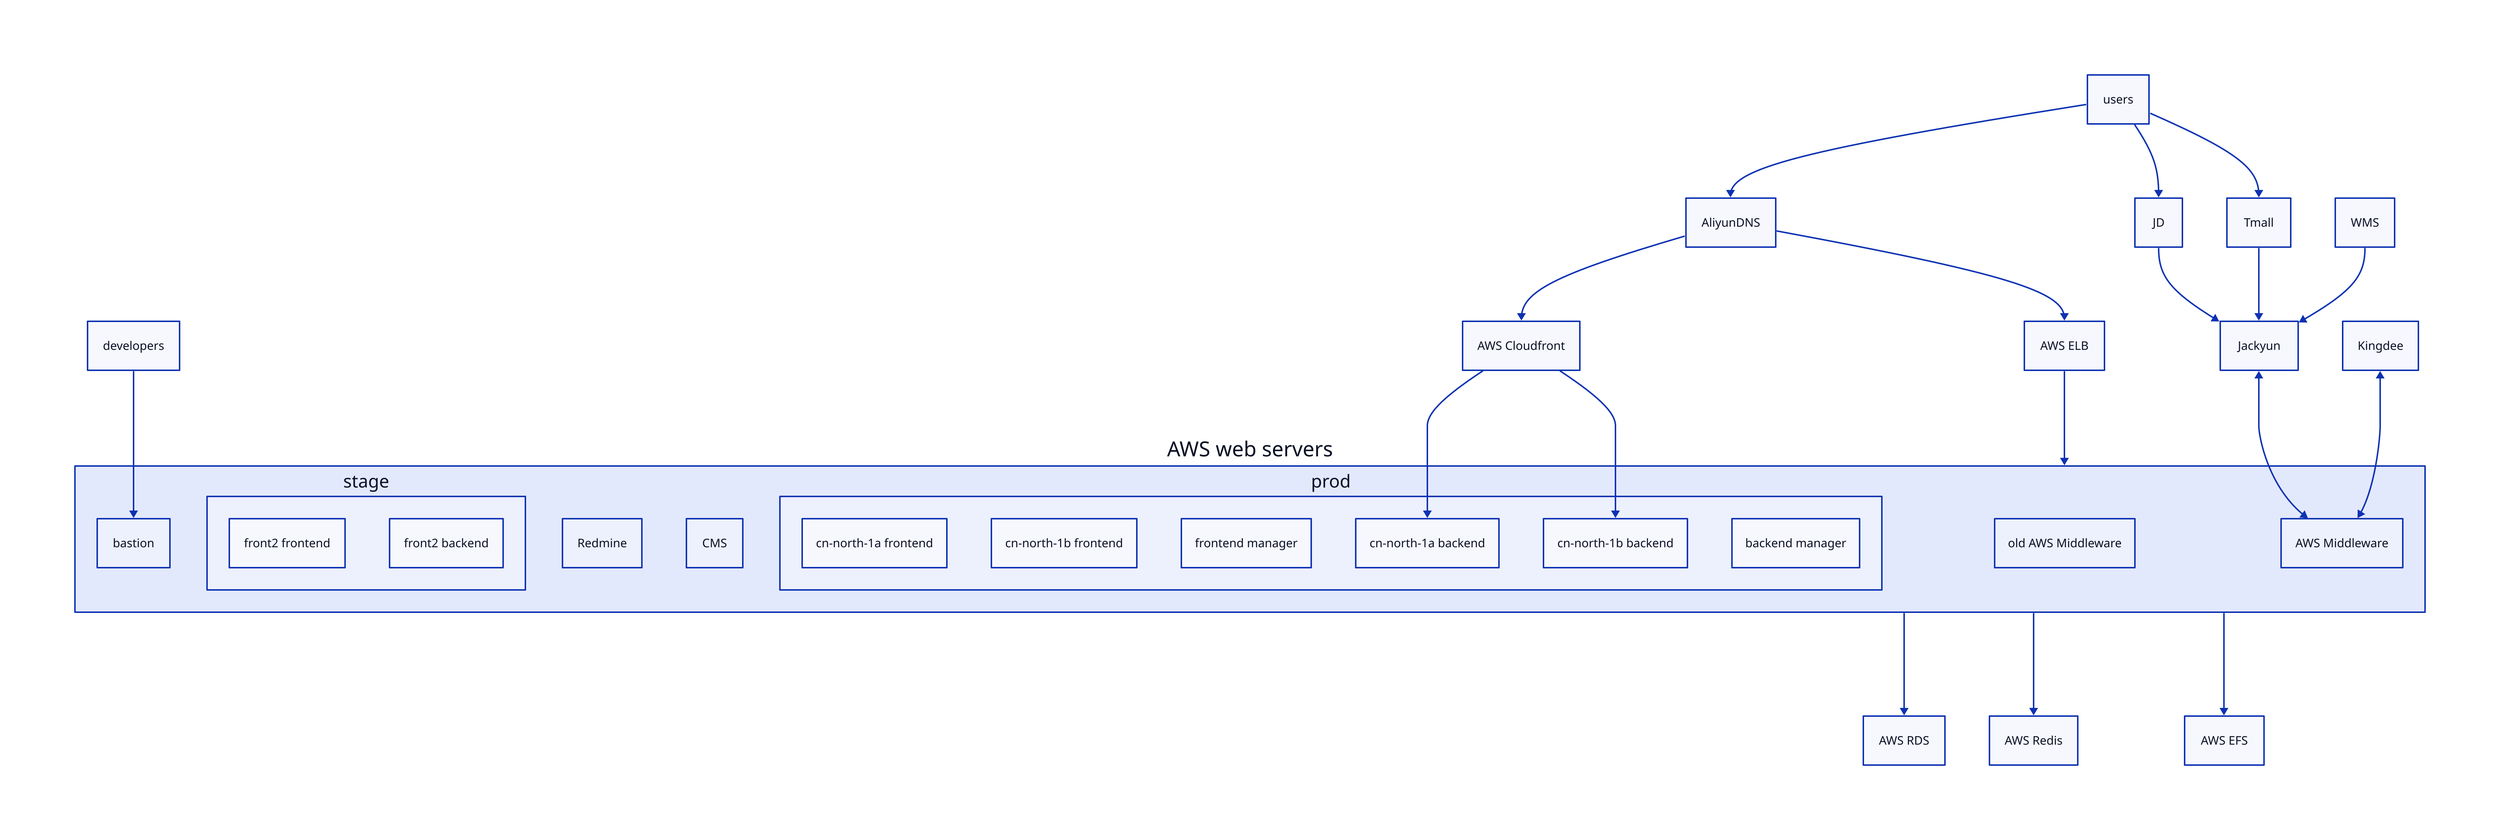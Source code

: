 u: users
developers
a: AliyunDNS
c: AWS Cloudfront
j: JD
t: Tmall
e: AWS ELB
w: AWS web servers {
  b: bastion
  prod: {
    f1: cn-north-1a frontend
    f2: cn-north-1b frontend
    fm: frontend manager
    b1: cn-north-1a backend
    b2: cn-north-1b backend
    bm: backend manager
  }
  stage: {
    front2 frontend
    front2 backend
  }
  m: old AWS Middleware
  nm: AWS Middleware
  Redmine
  CMS
}
d: AWS RDS
r: AWS Redis
k: Jackyun
u -> a
u -> j
u -> t
developers -> w.b
j -> k
t -> k
a -> c
a -> e
e -> w
c -> w.prod.b1
c -> w.prod.b2
w -> d
w -> r
w -> AWS EFS
k <-> w.nm
WMS -> k
Kingdee <-> w.nm